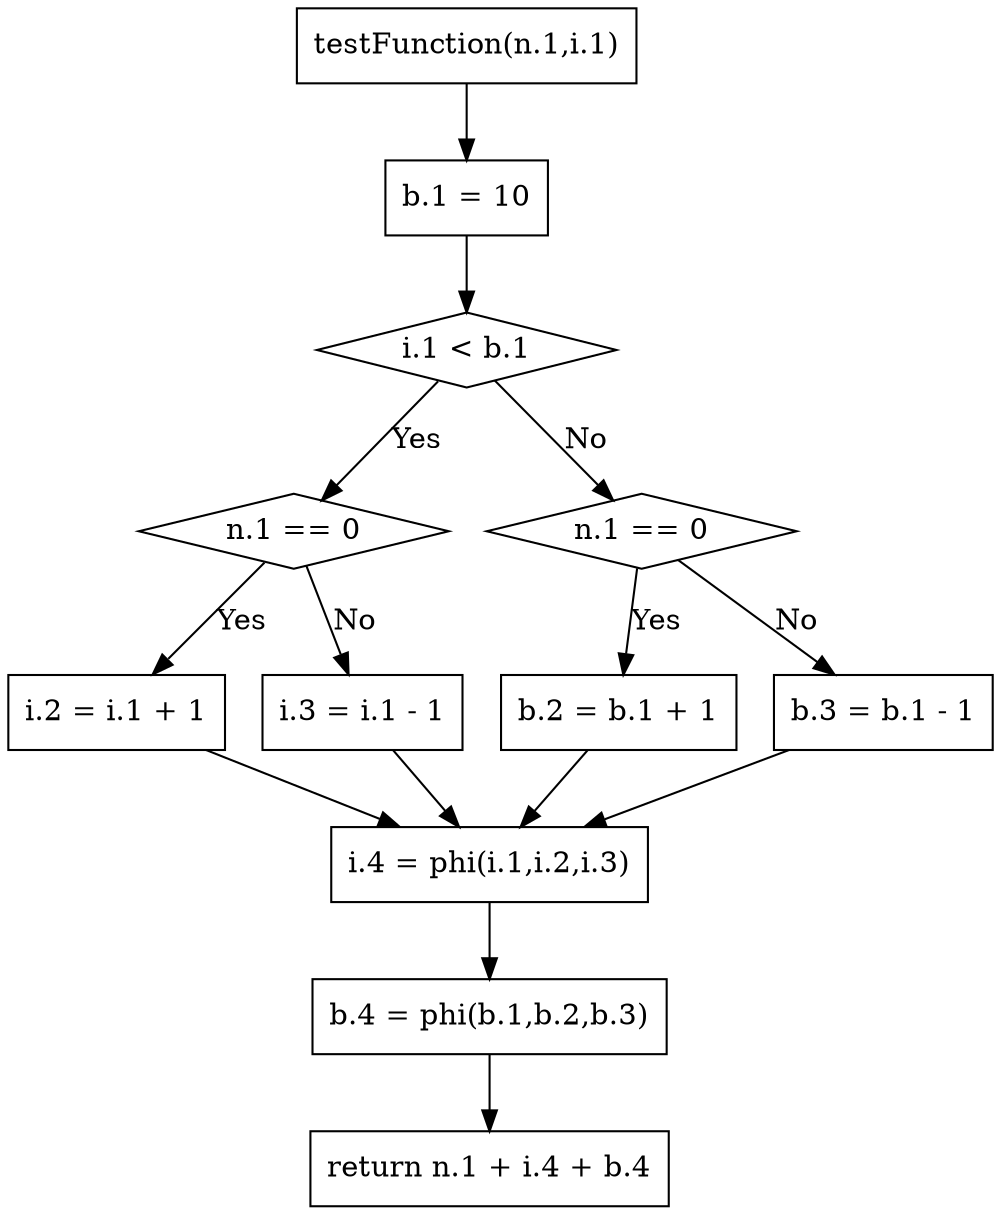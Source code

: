 digraph "gr" {
"1" ["label"="testFunction(n.1,i.1)","shape"="box"]
"2" ["label"="b.1 = 10","shape"="box"]
"3" ["label"="i.1 < b.1","shape"="diamond"]
"4" ["label"="n.1 == 0","shape"="diamond"]
"5" ["label"="i.2 = i.1 + 1","shape"="box"]
"6" ["label"="i.3 = i.1 - 1","shape"="box"]
"7" ["label"="n.1 == 0","shape"="diamond"]
"8" ["label"="b.2 = b.1 + 1","shape"="box"]
"9" ["label"="b.3 = b.1 - 1","shape"="box"]
"10" ["label"="i.4 = phi(i.1,i.2,i.3)","shape"="box"]
"11" ["label"="b.4 = phi(b.1,b.2,b.3)","shape"="box"]
"12" ["label"="return n.1 + i.4 + b.4","shape"="box"]
"1" -> "2" ["label"=""]
"2" -> "3" ["label"=""]
"3" -> "4" ["label"="Yes"]
"3" -> "7" ["label"="No"]
"4" -> "5" ["label"="Yes"]
"4" -> "6" ["label"="No"]
"5" -> "10" ["label"=""]
"6" -> "10" ["label"=""]
"7" -> "8" ["label"="Yes"]
"7" -> "9" ["label"="No"]
"8" -> "10" ["label"=""]
"9" -> "10" ["label"=""]
"10" -> "11" ["label"=""]
"11" -> "12" ["label"=""]
}